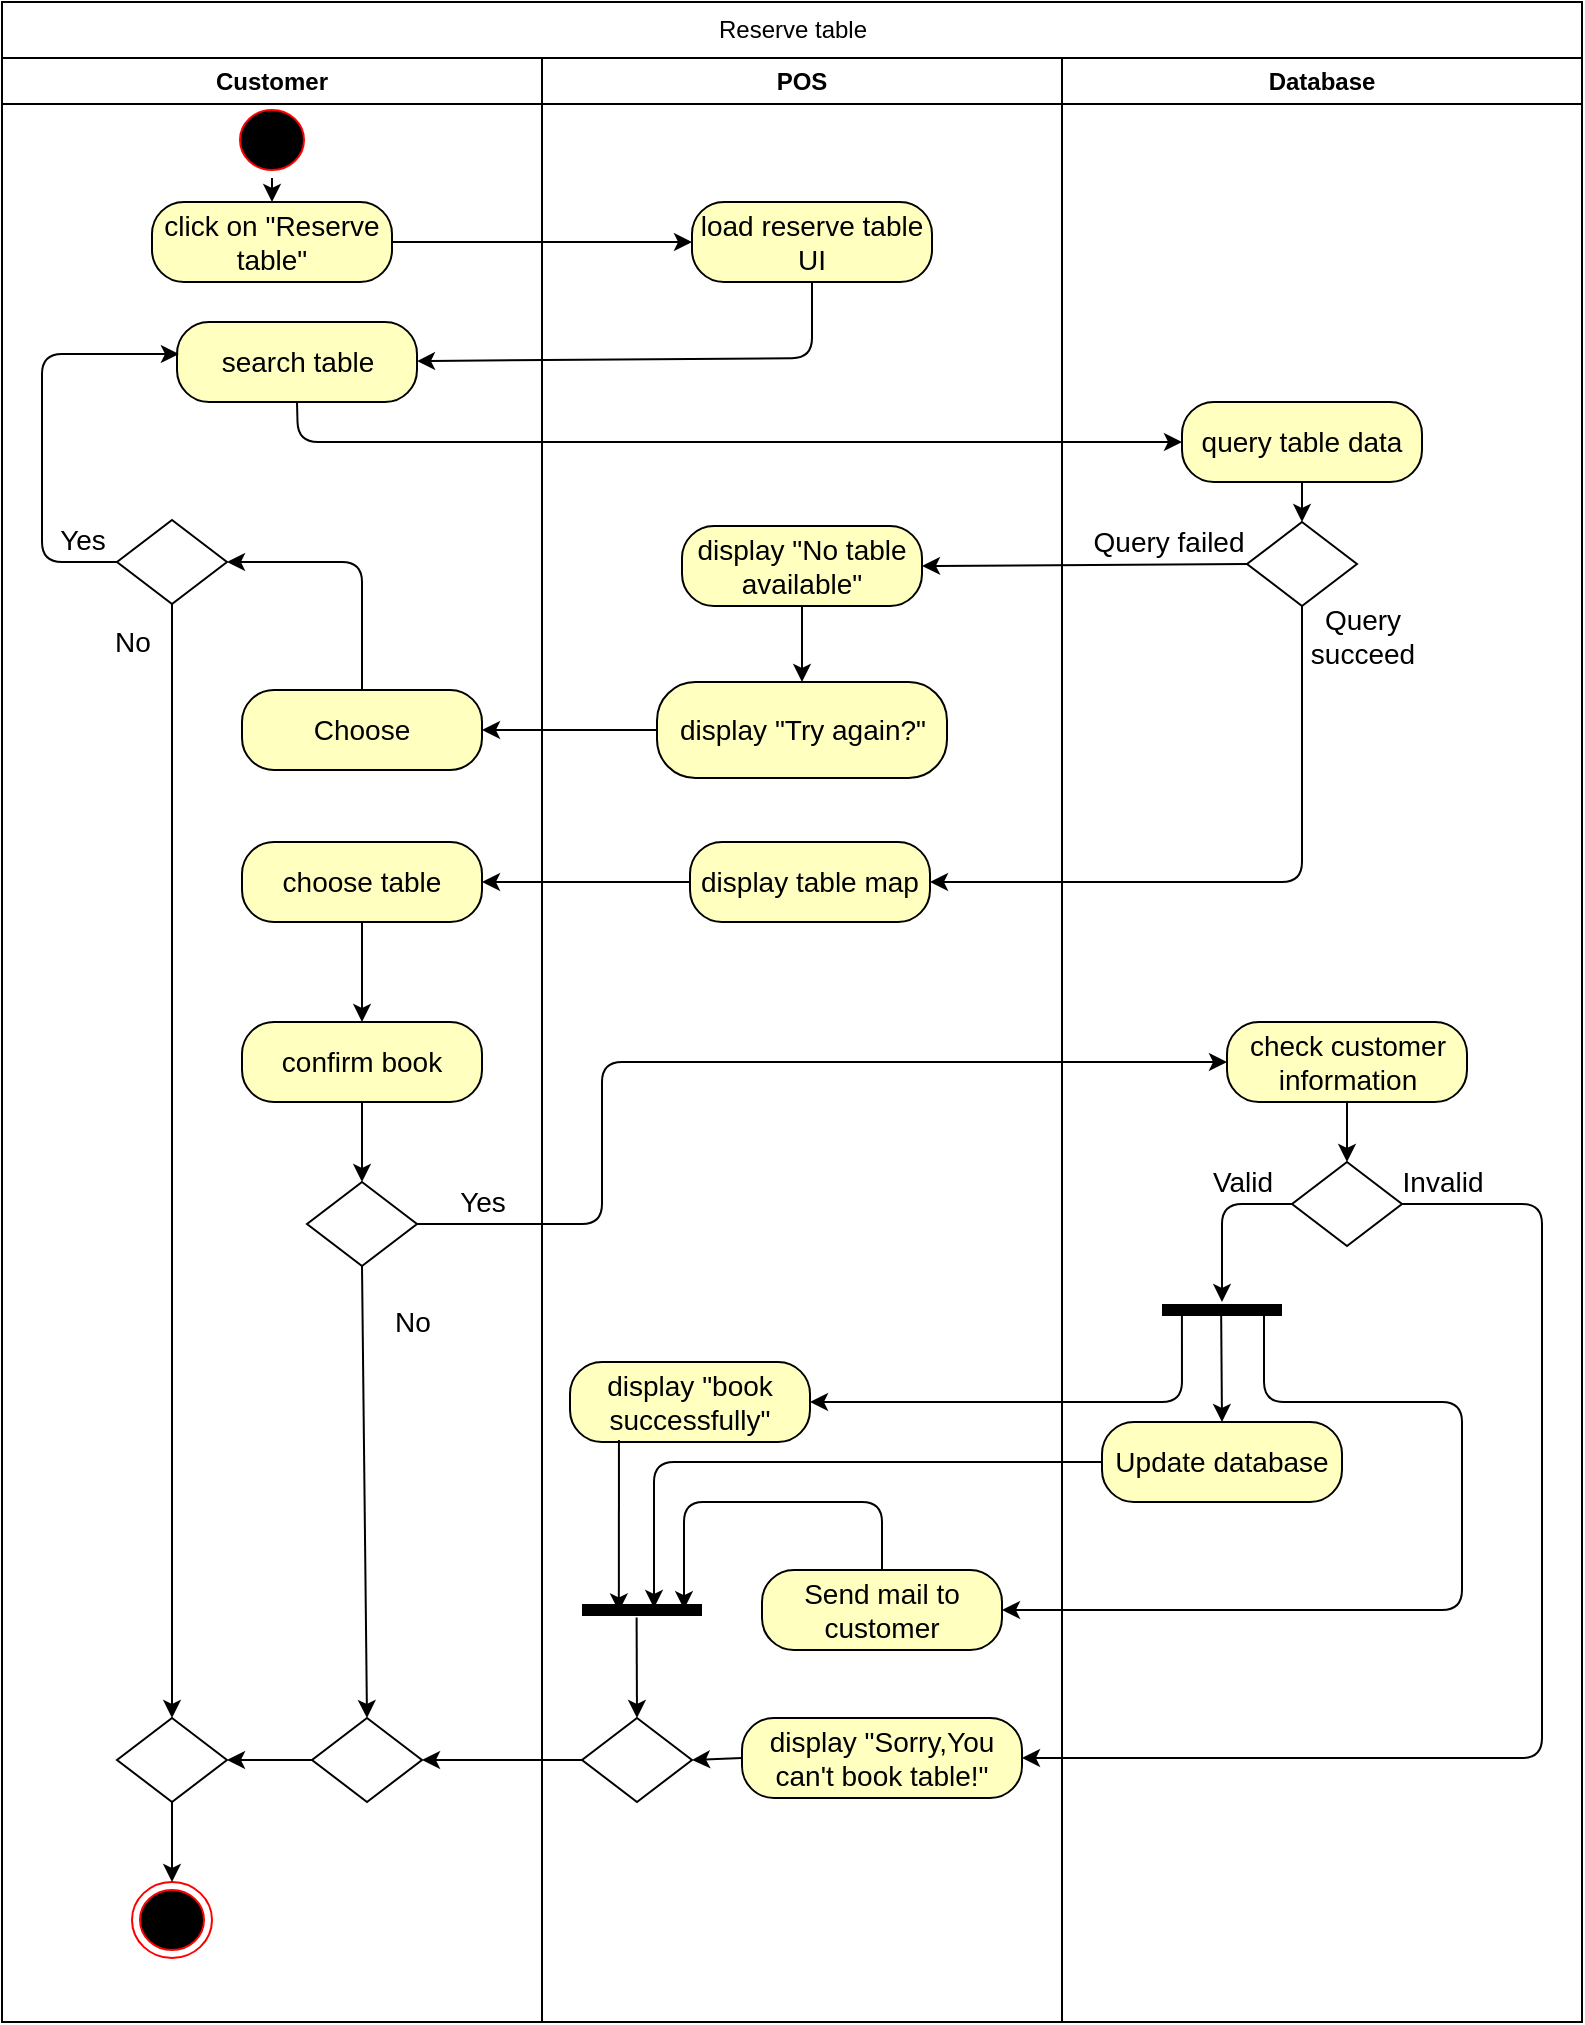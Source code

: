 <mxfile version="15.2.7" type="device"><diagram id="obtTES2Q_mH-SQls0efA" name="Page-1"><mxGraphModel dx="1463" dy="859" grid="1" gridSize="10" guides="1" tooltips="1" connect="1" arrows="1" fold="1" page="1" pageScale="1" pageWidth="827" pageHeight="1169" math="0" shadow="0"><root><mxCell id="0"/><mxCell id="1" parent="0"/><mxCell id="A1OuhCqMXoLiKjP-8sYP-1" value="Customer" style="swimlane;whiteSpace=wrap" parent="1" vertex="1"><mxGeometry x="10" y="48" width="270" height="982" as="geometry"/></mxCell><mxCell id="A1OuhCqMXoLiKjP-8sYP-2" value="" style="ellipse;shape=startState;fillColor=#000000;strokeColor=#ff0000;" parent="A1OuhCqMXoLiKjP-8sYP-1" vertex="1"><mxGeometry x="115" y="22" width="40" height="38" as="geometry"/></mxCell><mxCell id="A1OuhCqMXoLiKjP-8sYP-3" value="&lt;font style=&quot;font-size: 14px&quot;&gt;click on &quot;Reserve table&quot;&lt;/font&gt;" style="rounded=1;whiteSpace=wrap;html=1;arcSize=40;fontColor=#000000;fillColor=#ffffc0;strokeColor=#000000;" parent="A1OuhCqMXoLiKjP-8sYP-1" vertex="1"><mxGeometry x="75" y="72" width="120" height="40" as="geometry"/></mxCell><mxCell id="A1OuhCqMXoLiKjP-8sYP-8" value="&lt;font style=&quot;font-size: 14px&quot;&gt;search table&lt;/font&gt;" style="rounded=1;whiteSpace=wrap;html=1;arcSize=40;fontColor=#000000;fillColor=#ffffc0;strokeColor=#000000;" parent="A1OuhCqMXoLiKjP-8sYP-1" vertex="1"><mxGeometry x="87.5" y="132" width="120" height="40" as="geometry"/></mxCell><mxCell id="A1OuhCqMXoLiKjP-8sYP-9" value="" style="endArrow=classic;html=1;entryX=0.5;entryY=0;entryDx=0;entryDy=0;exitX=0.5;exitY=1;exitDx=0;exitDy=0;" parent="A1OuhCqMXoLiKjP-8sYP-1" source="A1OuhCqMXoLiKjP-8sYP-2" target="A1OuhCqMXoLiKjP-8sYP-3" edge="1"><mxGeometry width="50" height="50" relative="1" as="geometry"><mxPoint x="675.5" y="170" as="sourcePoint"/><mxPoint x="675.5" y="212" as="targetPoint"/></mxGeometry></mxCell><mxCell id="A1OuhCqMXoLiKjP-8sYP-104" value="&lt;font style=&quot;font-size: 14px&quot;&gt;Choose&lt;/font&gt;" style="rounded=1;whiteSpace=wrap;html=1;arcSize=40;fontColor=#000000;fillColor=#ffffc0;strokeColor=#000000;" parent="A1OuhCqMXoLiKjP-8sYP-1" vertex="1"><mxGeometry x="120" y="316" width="120" height="40" as="geometry"/></mxCell><mxCell id="A1OuhCqMXoLiKjP-8sYP-105" value="" style="rhombus;whiteSpace=wrap;html=1;strokeColor=#000000;" parent="A1OuhCqMXoLiKjP-8sYP-1" vertex="1"><mxGeometry x="57.5" y="231" width="55" height="42" as="geometry"/></mxCell><mxCell id="A1OuhCqMXoLiKjP-8sYP-106" value="" style="endArrow=classic;html=1;strokeColor=#000000;exitX=0.5;exitY=0;exitDx=0;exitDy=0;entryX=1;entryY=0.5;entryDx=0;entryDy=0;" parent="A1OuhCqMXoLiKjP-8sYP-1" source="A1OuhCqMXoLiKjP-8sYP-104" target="A1OuhCqMXoLiKjP-8sYP-105" edge="1"><mxGeometry width="50" height="50" relative="1" as="geometry"><mxPoint x="314.75" y="542" as="sourcePoint"/><mxPoint x="110" y="252" as="targetPoint"/><Array as="points"><mxPoint x="180" y="252"/><mxPoint x="133" y="252"/></Array></mxGeometry></mxCell><mxCell id="A1OuhCqMXoLiKjP-8sYP-107" value="&lt;font style=&quot;font-size: 14px&quot;&gt;Yes&lt;/font&gt;" style="text;html=1;align=center;verticalAlign=middle;resizable=0;points=[];autosize=1;strokeColor=none;fillColor=none;" parent="A1OuhCqMXoLiKjP-8sYP-1" vertex="1"><mxGeometry x="20" y="231" width="40" height="20" as="geometry"/></mxCell><mxCell id="A1OuhCqMXoLiKjP-8sYP-112" value="" style="endArrow=classic;html=1;strokeColor=#000000;exitX=0.5;exitY=1;exitDx=0;exitDy=0;entryX=0.5;entryY=0;entryDx=0;entryDy=0;" parent="A1OuhCqMXoLiKjP-8sYP-1" source="A1OuhCqMXoLiKjP-8sYP-105" target="tHH3gwx08AvnUnqMfSXi-58" edge="1"><mxGeometry width="50" height="50" relative="1" as="geometry"><mxPoint x="55.5" y="498" as="sourcePoint"/><mxPoint x="85" y="782" as="targetPoint"/><Array as="points"/></mxGeometry></mxCell><mxCell id="A1OuhCqMXoLiKjP-8sYP-109" value="" style="ellipse;shape=endState;fillColor=#000000;strokeColor=#ff0000" parent="A1OuhCqMXoLiKjP-8sYP-1" vertex="1"><mxGeometry x="65" y="912" width="40" height="38" as="geometry"/></mxCell><mxCell id="A1OuhCqMXoLiKjP-8sYP-101" value="&lt;font style=&quot;font-size: 14px&quot;&gt;choose table&lt;/font&gt;" style="rounded=1;whiteSpace=wrap;html=1;arcSize=40;fontColor=#000000;fillColor=#ffffc0;strokeColor=#000000;" parent="A1OuhCqMXoLiKjP-8sYP-1" vertex="1"><mxGeometry x="120" y="392" width="120" height="40" as="geometry"/></mxCell><mxCell id="A1OuhCqMXoLiKjP-8sYP-111" value="&lt;font style=&quot;font-size: 14px&quot;&gt;No&lt;/font&gt;" style="text;html=1;align=center;verticalAlign=middle;resizable=0;points=[];autosize=1;strokeColor=none;fillColor=none;" parent="A1OuhCqMXoLiKjP-8sYP-1" vertex="1"><mxGeometry x="50" y="282" width="30" height="20" as="geometry"/></mxCell><mxCell id="A1OuhCqMXoLiKjP-8sYP-102" value="&lt;font style=&quot;font-size: 14px&quot;&gt;confirm book&lt;/font&gt;" style="rounded=1;whiteSpace=wrap;html=1;arcSize=40;fontColor=#000000;fillColor=#ffffc0;strokeColor=#000000;" parent="A1OuhCqMXoLiKjP-8sYP-1" vertex="1"><mxGeometry x="120" y="482" width="120" height="40" as="geometry"/></mxCell><mxCell id="A1OuhCqMXoLiKjP-8sYP-103" value="" style="endArrow=classic;html=1;strokeColor=#000000;exitX=0.5;exitY=1;exitDx=0;exitDy=0;entryX=0.5;entryY=0;entryDx=0;entryDy=0;" parent="A1OuhCqMXoLiKjP-8sYP-1" source="A1OuhCqMXoLiKjP-8sYP-101" target="A1OuhCqMXoLiKjP-8sYP-102" edge="1"><mxGeometry width="50" height="50" relative="1" as="geometry"><mxPoint x="369.75" y="822" as="sourcePoint"/><mxPoint x="319.75" y="792" as="targetPoint"/></mxGeometry></mxCell><mxCell id="tHH3gwx08AvnUnqMfSXi-30" value="" style="endArrow=classic;html=1;exitX=0;exitY=0.5;exitDx=0;exitDy=0;entryX=0.008;entryY=0.4;entryDx=0;entryDy=0;entryPerimeter=0;" parent="A1OuhCqMXoLiKjP-8sYP-1" source="A1OuhCqMXoLiKjP-8sYP-105" target="A1OuhCqMXoLiKjP-8sYP-8" edge="1"><mxGeometry width="50" height="50" relative="1" as="geometry"><mxPoint x="50" y="282" as="sourcePoint"/><mxPoint x="30" y="112" as="targetPoint"/><Array as="points"><mxPoint x="20" y="252"/><mxPoint x="20" y="148"/></Array></mxGeometry></mxCell><mxCell id="A1OuhCqMXoLiKjP-8sYP-208" value="" style="endArrow=classic;html=1;entryX=0.5;entryY=0;entryDx=0;entryDy=0;exitX=0.5;exitY=1;exitDx=0;exitDy=0;" parent="A1OuhCqMXoLiKjP-8sYP-1" source="tHH3gwx08AvnUnqMfSXi-58" target="A1OuhCqMXoLiKjP-8sYP-109" edge="1"><mxGeometry width="50" height="50" relative="1" as="geometry"><mxPoint x="85" y="952" as="sourcePoint"/><mxPoint x="152.5" y="792" as="targetPoint"/></mxGeometry></mxCell><mxCell id="tHH3gwx08AvnUnqMfSXi-49" value="" style="rhombus;whiteSpace=wrap;html=1;strokeColor=#000000;" parent="A1OuhCqMXoLiKjP-8sYP-1" vertex="1"><mxGeometry x="152.5" y="562" width="55" height="42" as="geometry"/></mxCell><mxCell id="tHH3gwx08AvnUnqMfSXi-50" value="" style="endArrow=classic;html=1;exitX=0.5;exitY=1;exitDx=0;exitDy=0;entryX=0.5;entryY=0;entryDx=0;entryDy=0;" parent="A1OuhCqMXoLiKjP-8sYP-1" source="A1OuhCqMXoLiKjP-8sYP-102" target="tHH3gwx08AvnUnqMfSXi-49" edge="1"><mxGeometry width="50" height="50" relative="1" as="geometry"><mxPoint x="210" y="562" as="sourcePoint"/><mxPoint x="260" y="512" as="targetPoint"/></mxGeometry></mxCell><mxCell id="tHH3gwx08AvnUnqMfSXi-52" value="&lt;font style=&quot;font-size: 14px&quot;&gt;Yes&lt;/font&gt;" style="text;html=1;align=center;verticalAlign=middle;resizable=0;points=[];autosize=1;strokeColor=none;fillColor=none;" parent="A1OuhCqMXoLiKjP-8sYP-1" vertex="1"><mxGeometry x="220" y="562" width="40" height="20" as="geometry"/></mxCell><mxCell id="tHH3gwx08AvnUnqMfSXi-54" value="&lt;font style=&quot;font-size: 14px&quot;&gt;No&lt;/font&gt;" style="text;html=1;align=center;verticalAlign=middle;resizable=0;points=[];autosize=1;strokeColor=none;fillColor=none;" parent="A1OuhCqMXoLiKjP-8sYP-1" vertex="1"><mxGeometry x="190" y="622" width="30" height="20" as="geometry"/></mxCell><mxCell id="tHH3gwx08AvnUnqMfSXi-58" value="" style="rhombus;whiteSpace=wrap;html=1;strokeColor=#000000;" parent="A1OuhCqMXoLiKjP-8sYP-1" vertex="1"><mxGeometry x="57.5" y="830" width="55" height="42" as="geometry"/></mxCell><mxCell id="tHH3gwx08AvnUnqMfSXi-51" value="" style="endArrow=classic;html=1;exitX=0.5;exitY=1;exitDx=0;exitDy=0;entryX=0.5;entryY=0;entryDx=0;entryDy=0;" parent="A1OuhCqMXoLiKjP-8sYP-1" source="tHH3gwx08AvnUnqMfSXi-49" target="jno_NwmzjWs9DAZcNBsP-1" edge="1"><mxGeometry width="50" height="50" relative="1" as="geometry"><mxPoint x="200" y="642" as="sourcePoint"/><mxPoint x="180" y="802" as="targetPoint"/><Array as="points"/></mxGeometry></mxCell><mxCell id="jno_NwmzjWs9DAZcNBsP-4" value="" style="edgeStyle=orthogonalEdgeStyle;rounded=0;orthogonalLoop=1;jettySize=auto;html=1;" edge="1" parent="A1OuhCqMXoLiKjP-8sYP-1" source="jno_NwmzjWs9DAZcNBsP-1" target="tHH3gwx08AvnUnqMfSXi-58"><mxGeometry relative="1" as="geometry"/></mxCell><mxCell id="jno_NwmzjWs9DAZcNBsP-1" value="" style="rhombus;whiteSpace=wrap;html=1;strokeColor=#000000;" vertex="1" parent="A1OuhCqMXoLiKjP-8sYP-1"><mxGeometry x="155" y="830" width="55" height="42" as="geometry"/></mxCell><mxCell id="A1OuhCqMXoLiKjP-8sYP-40" value="POS" style="swimlane;whiteSpace=wrap" parent="1" vertex="1"><mxGeometry x="280" y="48" width="260" height="982" as="geometry"/></mxCell><mxCell id="A1OuhCqMXoLiKjP-8sYP-41" value="&lt;font style=&quot;font-size: 14px&quot;&gt;load reserve table UI&lt;/font&gt;" style="rounded=1;whiteSpace=wrap;html=1;arcSize=40;fontColor=#000000;fillColor=#ffffc0;strokeColor=#000000;" parent="A1OuhCqMXoLiKjP-8sYP-40" vertex="1"><mxGeometry x="75" y="72" width="120" height="40" as="geometry"/></mxCell><mxCell id="A1OuhCqMXoLiKjP-8sYP-118" value="&lt;font style=&quot;font-size: 14px&quot;&gt;display &quot;No table available&quot;&lt;/font&gt;" style="rounded=1;whiteSpace=wrap;html=1;arcSize=40;fontColor=#000000;fillColor=#ffffc0;strokeColor=#000000;" parent="A1OuhCqMXoLiKjP-8sYP-40" vertex="1"><mxGeometry x="70" y="234" width="120" height="40" as="geometry"/></mxCell><mxCell id="A1OuhCqMXoLiKjP-8sYP-119" value="&lt;font style=&quot;font-size: 14px&quot;&gt;display &quot;Try again?&quot;&lt;/font&gt;" style="rounded=1;whiteSpace=wrap;html=1;arcSize=40;fontColor=#000000;fillColor=#ffffc0;strokeColor=#000000;" parent="A1OuhCqMXoLiKjP-8sYP-40" vertex="1"><mxGeometry x="57.5" y="312" width="145" height="48" as="geometry"/></mxCell><mxCell id="A1OuhCqMXoLiKjP-8sYP-120" value="" style="endArrow=classic;html=1;strokeColor=#000000;exitX=0.5;exitY=1;exitDx=0;exitDy=0;entryX=0.5;entryY=0;entryDx=0;entryDy=0;" parent="A1OuhCqMXoLiKjP-8sYP-40" source="A1OuhCqMXoLiKjP-8sYP-118" target="A1OuhCqMXoLiKjP-8sYP-119" edge="1"><mxGeometry width="50" height="50" relative="1" as="geometry"><mxPoint x="339.25" y="494" as="sourcePoint"/><mxPoint x="74.25" y="522" as="targetPoint"/></mxGeometry></mxCell><mxCell id="A1OuhCqMXoLiKjP-8sYP-116" value="&lt;font style=&quot;font-size: 14px&quot;&gt;display table map&lt;/font&gt;" style="rounded=1;whiteSpace=wrap;html=1;arcSize=40;fontColor=#000000;fillColor=#ffffc0;strokeColor=#000000;" parent="A1OuhCqMXoLiKjP-8sYP-40" vertex="1"><mxGeometry x="74" y="392" width="120" height="40" as="geometry"/></mxCell><mxCell id="A1OuhCqMXoLiKjP-8sYP-117" value="&lt;font style=&quot;font-size: 14px&quot;&gt;display &quot;book successfully&quot;&lt;/font&gt;" style="rounded=1;whiteSpace=wrap;html=1;arcSize=40;fontColor=#000000;fillColor=#ffffc0;strokeColor=#000000;" parent="A1OuhCqMXoLiKjP-8sYP-40" vertex="1"><mxGeometry x="14" y="652" width="120" height="40" as="geometry"/></mxCell><mxCell id="A1OuhCqMXoLiKjP-8sYP-122" value="" style="line;strokeWidth=6;fillColor=none;align=left;verticalAlign=middle;spacingTop=-1;spacingLeft=3;spacingRight=3;rotatable=0;labelPosition=right;points=[];portConstraint=eastwest;" parent="A1OuhCqMXoLiKjP-8sYP-40" vertex="1"><mxGeometry x="20" y="772" width="60" height="8" as="geometry"/></mxCell><mxCell id="A1OuhCqMXoLiKjP-8sYP-123" value="" style="endArrow=classic;html=1;strokeColor=#000000;exitX=0.204;exitY=0.975;exitDx=0;exitDy=0;entryX=0.307;entryY=0.589;entryDx=0;entryDy=0;entryPerimeter=0;exitPerimeter=0;" parent="A1OuhCqMXoLiKjP-8sYP-40" source="A1OuhCqMXoLiKjP-8sYP-117" target="A1OuhCqMXoLiKjP-8sYP-122" edge="1"><mxGeometry width="50" height="50" relative="1" as="geometry"><mxPoint x="29.75" y="1032" as="sourcePoint"/><mxPoint x="140" y="772" as="targetPoint"/></mxGeometry></mxCell><mxCell id="A1OuhCqMXoLiKjP-8sYP-121" value="&lt;font style=&quot;font-size: 14px&quot;&gt;display &quot;Sorry,You can't book table!&quot;&lt;/font&gt;" style="rounded=1;whiteSpace=wrap;html=1;arcSize=40;fontColor=#000000;fillColor=#ffffc0;strokeColor=#000000;" parent="A1OuhCqMXoLiKjP-8sYP-40" vertex="1"><mxGeometry x="100" y="830" width="140" height="40" as="geometry"/></mxCell><mxCell id="tHH3gwx08AvnUnqMfSXi-39" value="" style="rhombus;whiteSpace=wrap;html=1;strokeColor=#000000;" parent="A1OuhCqMXoLiKjP-8sYP-40" vertex="1"><mxGeometry x="20" y="830" width="55" height="42" as="geometry"/></mxCell><mxCell id="tHH3gwx08AvnUnqMfSXi-37" value="" style="endArrow=classic;html=1;exitX=0.455;exitY=0.963;exitDx=0;exitDy=0;exitPerimeter=0;entryX=0.5;entryY=0;entryDx=0;entryDy=0;" parent="A1OuhCqMXoLiKjP-8sYP-40" source="A1OuhCqMXoLiKjP-8sYP-122" target="tHH3gwx08AvnUnqMfSXi-39" edge="1"><mxGeometry width="50" height="50" relative="1" as="geometry"><mxPoint x="-10" y="702" as="sourcePoint"/><mxPoint x="60" y="822" as="targetPoint"/><Array as="points"/></mxGeometry></mxCell><mxCell id="tHH3gwx08AvnUnqMfSXi-40" value="" style="endArrow=classic;html=1;exitX=0;exitY=0.5;exitDx=0;exitDy=0;entryX=1;entryY=0.5;entryDx=0;entryDy=0;" parent="A1OuhCqMXoLiKjP-8sYP-40" source="A1OuhCqMXoLiKjP-8sYP-121" target="tHH3gwx08AvnUnqMfSXi-39" edge="1"><mxGeometry width="50" height="50" relative="1" as="geometry"><mxPoint x="-10" y="852" as="sourcePoint"/><mxPoint x="50" y="892" as="targetPoint"/><Array as="points"/></mxGeometry></mxCell><mxCell id="tHH3gwx08AvnUnqMfSXi-56" value="&lt;font style=&quot;font-size: 14px&quot;&gt;Send mail to customer&lt;/font&gt;" style="rounded=1;whiteSpace=wrap;html=1;arcSize=40;fontColor=#000000;fillColor=#ffffc0;strokeColor=#000000;" parent="A1OuhCqMXoLiKjP-8sYP-40" vertex="1"><mxGeometry x="110" y="756" width="120" height="40" as="geometry"/></mxCell><mxCell id="tHH3gwx08AvnUnqMfSXi-57" value="" style="endArrow=classic;html=1;exitX=0.5;exitY=0;exitDx=0;exitDy=0;entryX=0.85;entryY=0.446;entryDx=0;entryDy=0;entryPerimeter=0;" parent="A1OuhCqMXoLiKjP-8sYP-40" source="tHH3gwx08AvnUnqMfSXi-56" target="A1OuhCqMXoLiKjP-8sYP-122" edge="1"><mxGeometry width="50" height="50" relative="1" as="geometry"><mxPoint x="-110" y="792" as="sourcePoint"/><mxPoint x="-60" y="742" as="targetPoint"/><Array as="points"><mxPoint x="170" y="722"/><mxPoint x="100" y="722"/><mxPoint x="71" y="722"/></Array></mxGeometry></mxCell><mxCell id="A1OuhCqMXoLiKjP-8sYP-74" value="Reserve table" style="html=1;strokeColor=#000000;" parent="1" vertex="1"><mxGeometry x="10" y="20" width="790" height="28" as="geometry"/></mxCell><mxCell id="A1OuhCqMXoLiKjP-8sYP-75" value="" style="endArrow=classic;html=1;strokeColor=#000000;exitX=1;exitY=0.5;exitDx=0;exitDy=0;entryX=0;entryY=0.5;entryDx=0;entryDy=0;" parent="1" source="A1OuhCqMXoLiKjP-8sYP-3" target="A1OuhCqMXoLiKjP-8sYP-41" edge="1"><mxGeometry width="50" height="50" relative="1" as="geometry"><mxPoint x="465.5" y="430" as="sourcePoint"/><mxPoint x="435.5" y="160" as="targetPoint"/><Array as="points"/></mxGeometry></mxCell><mxCell id="A1OuhCqMXoLiKjP-8sYP-80" value="" style="endArrow=classic;html=1;strokeColor=#000000;exitX=0.5;exitY=1;exitDx=0;exitDy=0;" parent="1" source="A1OuhCqMXoLiKjP-8sYP-41" target="A1OuhCqMXoLiKjP-8sYP-8" edge="1"><mxGeometry width="50" height="50" relative="1" as="geometry"><mxPoint x="565" y="320" as="sourcePoint"/><mxPoint x="315.5" y="452" as="targetPoint"/><Array as="points"><mxPoint x="415" y="198"/></Array></mxGeometry></mxCell><mxCell id="A1OuhCqMXoLiKjP-8sYP-81" value="" style="endArrow=classic;html=1;strokeColor=#000000;exitX=0.5;exitY=1;exitDx=0;exitDy=0;entryX=0;entryY=0.5;entryDx=0;entryDy=0;" parent="1" source="A1OuhCqMXoLiKjP-8sYP-8" target="tHH3gwx08AvnUnqMfSXi-17" edge="1"><mxGeometry width="50" height="50" relative="1" as="geometry"><mxPoint x="230" y="830" as="sourcePoint"/><mxPoint x="829.75" y="1400" as="targetPoint"/><Array as="points"><mxPoint x="158" y="240"/></Array></mxGeometry></mxCell><mxCell id="A1OuhCqMXoLiKjP-8sYP-150" value="" style="endArrow=classic;html=1;strokeColor=#000000;exitX=0.5;exitY=1;exitDx=0;exitDy=0;entryX=1;entryY=0.5;entryDx=0;entryDy=0;" parent="1" source="tHH3gwx08AvnUnqMfSXi-18" target="A1OuhCqMXoLiKjP-8sYP-116" edge="1"><mxGeometry width="50" height="50" relative="1" as="geometry"><mxPoint x="774.75" y="442" as="sourcePoint"/><mxPoint x="430.25" y="845" as="targetPoint"/><Array as="points"><mxPoint x="660" y="460"/></Array></mxGeometry></mxCell><mxCell id="A1OuhCqMXoLiKjP-8sYP-155" value="" style="endArrow=classic;html=1;strokeColor=#000000;exitX=0;exitY=0.5;exitDx=0;exitDy=0;entryX=1;entryY=0.5;entryDx=0;entryDy=0;" parent="1" source="tHH3gwx08AvnUnqMfSXi-18" target="A1OuhCqMXoLiKjP-8sYP-118" edge="1"><mxGeometry width="50" height="50" relative="1" as="geometry"><mxPoint x="747.25" y="421" as="sourcePoint"/><mxPoint x="490.25" y="791" as="targetPoint"/><Array as="points"/></mxGeometry></mxCell><mxCell id="A1OuhCqMXoLiKjP-8sYP-156" value="" style="endArrow=classic;html=1;strokeColor=#000000;exitX=0;exitY=0.5;exitDx=0;exitDy=0;entryX=1;entryY=0.5;entryDx=0;entryDy=0;" parent="1" source="A1OuhCqMXoLiKjP-8sYP-119" target="A1OuhCqMXoLiKjP-8sYP-104" edge="1"><mxGeometry width="50" height="50" relative="1" as="geometry"><mxPoint x="702.25" y="521" as="sourcePoint"/><mxPoint x="214.75" y="590" as="targetPoint"/><Array as="points"><mxPoint x="310" y="384"/></Array></mxGeometry></mxCell><mxCell id="tHH3gwx08AvnUnqMfSXi-3" value="Database" style="swimlane;whiteSpace=wrap" parent="1" vertex="1"><mxGeometry x="540" y="48" width="260" height="982" as="geometry"/></mxCell><mxCell id="tHH3gwx08AvnUnqMfSXi-17" value="&lt;font style=&quot;font-size: 14px&quot;&gt;query table data&lt;/font&gt;" style="rounded=1;whiteSpace=wrap;html=1;arcSize=40;fontColor=#000000;fillColor=#ffffc0;strokeColor=#000000;" parent="tHH3gwx08AvnUnqMfSXi-3" vertex="1"><mxGeometry x="60" y="172" width="120" height="40" as="geometry"/></mxCell><mxCell id="tHH3gwx08AvnUnqMfSXi-18" value="" style="rhombus;whiteSpace=wrap;html=1;strokeColor=#000000;" parent="tHH3gwx08AvnUnqMfSXi-3" vertex="1"><mxGeometry x="92.5" y="232" width="55" height="42" as="geometry"/></mxCell><mxCell id="tHH3gwx08AvnUnqMfSXi-26" value="" style="endArrow=classic;html=1;exitX=0.5;exitY=1;exitDx=0;exitDy=0;entryX=0.5;entryY=0;entryDx=0;entryDy=0;" parent="tHH3gwx08AvnUnqMfSXi-3" source="tHH3gwx08AvnUnqMfSXi-17" target="tHH3gwx08AvnUnqMfSXi-18" edge="1"><mxGeometry width="50" height="50" relative="1" as="geometry"><mxPoint x="-420" y="552" as="sourcePoint"/><mxPoint x="96" y="292" as="targetPoint"/></mxGeometry></mxCell><mxCell id="tHH3gwx08AvnUnqMfSXi-19" value="&lt;font style=&quot;font-size: 14px&quot;&gt;check customer information&lt;/font&gt;" style="rounded=1;whiteSpace=wrap;html=1;arcSize=40;fontColor=#000000;fillColor=#ffffc0;strokeColor=#000000;" parent="tHH3gwx08AvnUnqMfSXi-3" vertex="1"><mxGeometry x="82.5" y="482" width="120" height="40" as="geometry"/></mxCell><mxCell id="tHH3gwx08AvnUnqMfSXi-25" value="" style="endArrow=classic;html=1;strokeColor=#000000;exitX=0;exitY=0.5;exitDx=0;exitDy=0;" parent="tHH3gwx08AvnUnqMfSXi-3" source="tHH3gwx08AvnUnqMfSXi-20" edge="1"><mxGeometry width="50" height="50" relative="1" as="geometry"><mxPoint x="153" y="712" as="sourcePoint"/><mxPoint x="80" y="622" as="targetPoint"/><Array as="points"><mxPoint x="80" y="573"/></Array></mxGeometry></mxCell><mxCell id="tHH3gwx08AvnUnqMfSXi-24" value="" style="line;strokeWidth=6;fillColor=none;align=left;verticalAlign=middle;spacingTop=-1;spacingLeft=3;spacingRight=3;rotatable=0;labelPosition=right;points=[];portConstraint=eastwest;" parent="tHH3gwx08AvnUnqMfSXi-3" vertex="1"><mxGeometry x="50" y="622" width="60" height="8" as="geometry"/></mxCell><mxCell id="tHH3gwx08AvnUnqMfSXi-20" value="" style="rhombus;whiteSpace=wrap;html=1;strokeColor=#000000;" parent="tHH3gwx08AvnUnqMfSXi-3" vertex="1"><mxGeometry x="115" y="552" width="55" height="42" as="geometry"/></mxCell><mxCell id="tHH3gwx08AvnUnqMfSXi-21" value="" style="endArrow=classic;html=1;exitX=0.5;exitY=1;exitDx=0;exitDy=0;entryX=0.5;entryY=0;entryDx=0;entryDy=0;" parent="tHH3gwx08AvnUnqMfSXi-3" source="tHH3gwx08AvnUnqMfSXi-19" target="tHH3gwx08AvnUnqMfSXi-20" edge="1"><mxGeometry width="50" height="50" relative="1" as="geometry"><mxPoint x="-430.75" y="522" as="sourcePoint"/><mxPoint x="-380.75" y="472" as="targetPoint"/></mxGeometry></mxCell><mxCell id="tHH3gwx08AvnUnqMfSXi-33" value="&lt;font style=&quot;font-size: 14px&quot;&gt;Update database&lt;/font&gt;" style="rounded=1;whiteSpace=wrap;html=1;arcSize=40;fontColor=#000000;fillColor=#ffffc0;strokeColor=#000000;" parent="tHH3gwx08AvnUnqMfSXi-3" vertex="1"><mxGeometry x="20" y="682" width="120" height="40" as="geometry"/></mxCell><mxCell id="tHH3gwx08AvnUnqMfSXi-34" value="" style="endArrow=classic;html=1;entryX=0.5;entryY=0;entryDx=0;entryDy=0;exitX=0.493;exitY=0.768;exitDx=0;exitDy=0;exitPerimeter=0;" parent="tHH3gwx08AvnUnqMfSXi-3" source="tHH3gwx08AvnUnqMfSXi-24" target="tHH3gwx08AvnUnqMfSXi-33" edge="1"><mxGeometry width="50" height="50" relative="1" as="geometry"><mxPoint x="140" y="632" as="sourcePoint"/><mxPoint x="-130" y="702" as="targetPoint"/></mxGeometry></mxCell><mxCell id="tHH3gwx08AvnUnqMfSXi-43" value="&lt;font style=&quot;font-size: 14px&quot;&gt;Valid&lt;/font&gt;" style="text;html=1;align=center;verticalAlign=middle;resizable=0;points=[];autosize=1;strokeColor=none;fillColor=none;" parent="tHH3gwx08AvnUnqMfSXi-3" vertex="1"><mxGeometry x="65" y="552" width="50" height="20" as="geometry"/></mxCell><mxCell id="tHH3gwx08AvnUnqMfSXi-44" value="&lt;font style=&quot;font-size: 14px&quot;&gt;Invalid&lt;/font&gt;" style="text;html=1;align=center;verticalAlign=middle;resizable=0;points=[];autosize=1;strokeColor=none;fillColor=none;" parent="tHH3gwx08AvnUnqMfSXi-3" vertex="1"><mxGeometry x="160" y="552" width="60" height="20" as="geometry"/></mxCell><mxCell id="tHH3gwx08AvnUnqMfSXi-46" value="&lt;font style=&quot;font-size: 14px&quot;&gt;Query failed&lt;/font&gt;" style="text;html=1;align=center;verticalAlign=middle;resizable=0;points=[];autosize=1;strokeColor=none;fillColor=none;" parent="tHH3gwx08AvnUnqMfSXi-3" vertex="1"><mxGeometry x="7.5" y="232" width="90" height="20" as="geometry"/></mxCell><mxCell id="tHH3gwx08AvnUnqMfSXi-47" value="&lt;font style=&quot;font-size: 14px&quot;&gt;Query&lt;br&gt;succeed&lt;/font&gt;" style="text;html=1;align=center;verticalAlign=middle;resizable=0;points=[];autosize=1;strokeColor=none;fillColor=none;" parent="tHH3gwx08AvnUnqMfSXi-3" vertex="1"><mxGeometry x="115" y="274" width="70" height="30" as="geometry"/></mxCell><mxCell id="A1OuhCqMXoLiKjP-8sYP-151" value="" style="endArrow=classic;html=1;strokeColor=#000000;exitX=0;exitY=0.5;exitDx=0;exitDy=0;entryX=1;entryY=0.5;entryDx=0;entryDy=0;" parent="1" source="A1OuhCqMXoLiKjP-8sYP-116" target="A1OuhCqMXoLiKjP-8sYP-101" edge="1"><mxGeometry width="50" height="50" relative="1" as="geometry"><mxPoint x="682" y="700" as="sourcePoint"/><mxPoint x="522" y="972" as="targetPoint"/><Array as="points"/></mxGeometry></mxCell><mxCell id="tHH3gwx08AvnUnqMfSXi-29" value="" style="endArrow=classic;html=1;exitX=1;exitY=0.5;exitDx=0;exitDy=0;entryX=0;entryY=0.5;entryDx=0;entryDy=0;" parent="1" source="tHH3gwx08AvnUnqMfSXi-49" target="tHH3gwx08AvnUnqMfSXi-19" edge="1"><mxGeometry width="50" height="50" relative="1" as="geometry"><mxPoint x="520" y="630" as="sourcePoint"/><mxPoint x="570" y="580" as="targetPoint"/><Array as="points"><mxPoint x="310" y="631"/><mxPoint x="310" y="550"/></Array></mxGeometry></mxCell><mxCell id="tHH3gwx08AvnUnqMfSXi-32" value="" style="endArrow=classic;html=1;exitX=0.166;exitY=0.375;exitDx=0;exitDy=0;exitPerimeter=0;entryX=1;entryY=0.5;entryDx=0;entryDy=0;" parent="1" source="tHH3gwx08AvnUnqMfSXi-24" target="A1OuhCqMXoLiKjP-8sYP-117" edge="1"><mxGeometry width="50" height="50" relative="1" as="geometry"><mxPoint x="380" y="780" as="sourcePoint"/><mxPoint x="640" y="780" as="targetPoint"/><Array as="points"><mxPoint x="600" y="720"/></Array></mxGeometry></mxCell><mxCell id="tHH3gwx08AvnUnqMfSXi-35" value="" style="endArrow=classic;html=1;exitX=0;exitY=0.5;exitDx=0;exitDy=0;entryX=0.6;entryY=0.375;entryDx=0;entryDy=0;entryPerimeter=0;" parent="1" source="tHH3gwx08AvnUnqMfSXi-33" target="A1OuhCqMXoLiKjP-8sYP-122" edge="1"><mxGeometry width="50" height="50" relative="1" as="geometry"><mxPoint x="370" y="740" as="sourcePoint"/><mxPoint x="470" y="790" as="targetPoint"/><Array as="points"><mxPoint x="336" y="750"/></Array></mxGeometry></mxCell><mxCell id="tHH3gwx08AvnUnqMfSXi-36" value="" style="endArrow=classic;html=1;exitX=1;exitY=0.5;exitDx=0;exitDy=0;entryX=1;entryY=0.5;entryDx=0;entryDy=0;" parent="1" source="tHH3gwx08AvnUnqMfSXi-20" target="A1OuhCqMXoLiKjP-8sYP-121" edge="1"><mxGeometry width="50" height="50" relative="1" as="geometry"><mxPoint x="390" y="650" as="sourcePoint"/><mxPoint x="760" y="940" as="targetPoint"/><Array as="points"><mxPoint x="780" y="621"/><mxPoint x="780" y="898"/></Array></mxGeometry></mxCell><mxCell id="tHH3gwx08AvnUnqMfSXi-41" value="" style="endArrow=classic;html=1;exitX=0;exitY=0.5;exitDx=0;exitDy=0;entryX=1;entryY=0.5;entryDx=0;entryDy=0;" parent="1" source="tHH3gwx08AvnUnqMfSXi-39" target="jno_NwmzjWs9DAZcNBsP-1" edge="1"><mxGeometry width="50" height="50" relative="1" as="geometry"><mxPoint x="310" y="650" as="sourcePoint"/><mxPoint x="230" y="899" as="targetPoint"/></mxGeometry></mxCell><mxCell id="tHH3gwx08AvnUnqMfSXi-55" value="" style="endArrow=classic;html=1;exitX=0.85;exitY=0.75;exitDx=0;exitDy=0;exitPerimeter=0;entryX=1;entryY=0.5;entryDx=0;entryDy=0;" parent="1" source="tHH3gwx08AvnUnqMfSXi-24" target="tHH3gwx08AvnUnqMfSXi-56" edge="1"><mxGeometry width="50" height="50" relative="1" as="geometry"><mxPoint x="700" y="700" as="sourcePoint"/><mxPoint x="700" y="880" as="targetPoint"/><Array as="points"><mxPoint x="641" y="720"/><mxPoint x="740" y="720"/><mxPoint x="740" y="824"/></Array></mxGeometry></mxCell></root></mxGraphModel></diagram></mxfile>
